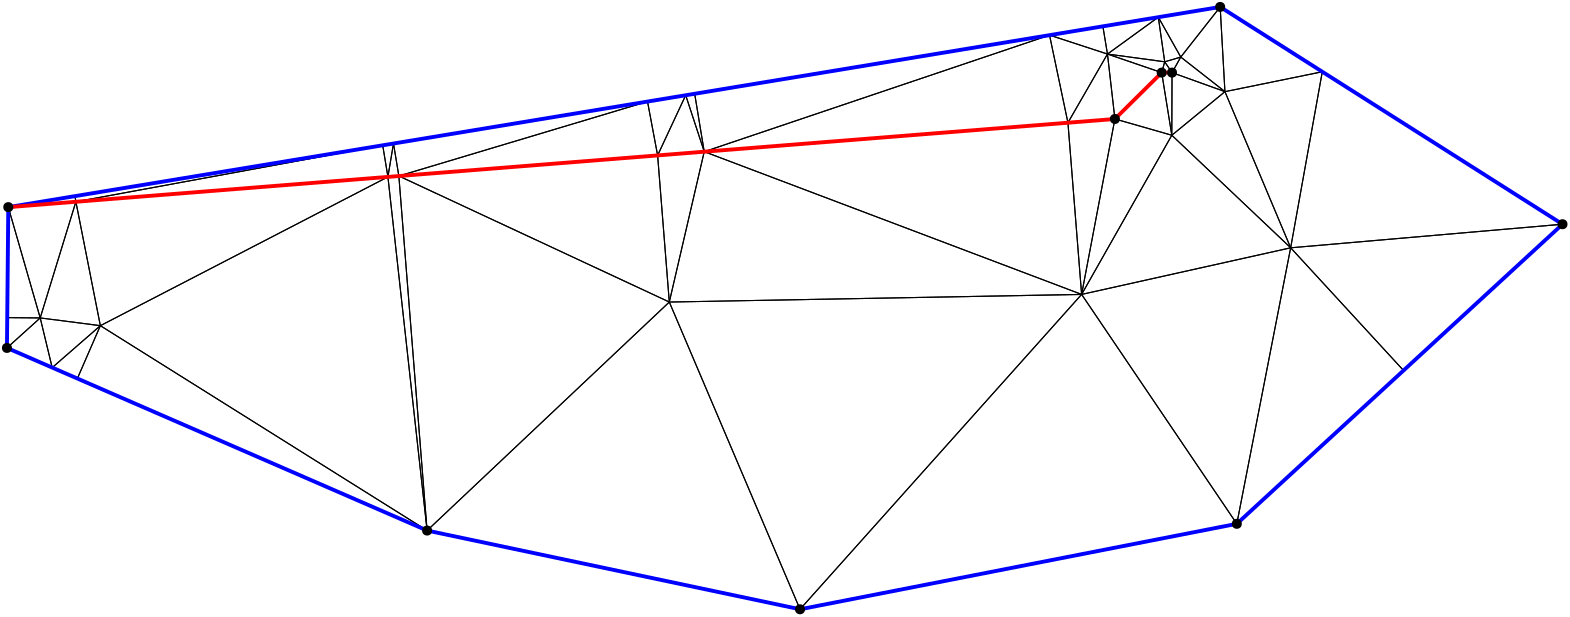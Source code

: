 <?xml version="1.0"?>
<!DOCTYPE ipe SYSTEM "ipe.dtd">
<ipe version="70218" creator="Ipe 7.2.24">
<info created="D:20221020151441" modified="D:20221020151441"/>
<ipestyle name="basic">
<symbol name="mark/disk(sx)" transformations="translations">
<path fill="sym-stroke">
0.6 0 0 0.6 0 0 e
</path>
</symbol>
<anglesize name="22.5 deg" value="22.5"/>
<anglesize name="30 deg" value="30"/>
<anglesize name="45 deg" value="45"/>
<anglesize name="60 deg" value="60"/>
<anglesize name="90 deg" value="90"/>
<arrowsize name="large" value="10"/>
<arrowsize name="small" value="5"/>
<arrowsize name="tiny" value="3"/>
<color name="blue" value="0 0 1"/>
<color name="gray" value="0.745"/>
<color name="green" value="0 1 0"/>
<color name="red" value="1 0 0"/>
<color name="pink" value="1 0.753 0.796"/>
<pen name="heavier" value="0.8"/>
<pen name="fat" value="1.4"/>
<pen name="ultrafat" value="2"/>
<gridsize name="16 pts (~6 mm)" value="16"/>
<gridsize name="32 pts (~12 mm)" value="32"/>
<gridsize name="4 pts" value="4"/>
<gridsize name="8 pts (~3 mm)" value="8"/>
<opacity name="10%" value="0.1"/>
<opacity name="25%" value="0.25"/>
<opacity name="50%" value="0.5"/>
<opacity name="75%" value="0.75"/>
<symbolsize name="large" value="5"/>
<symbolsize name="small" value="2"/>
<symbolsize name="tiny" value="1.1"/>
<textsize name="huge" value="\huge"/>
<textsize name="large" value="\large"/>
<textsize name="small" value="\small"/>
<textsize name="tiny" value="	iny"/>
<tiling name="falling" angle="-60" step="4" width="1"/>
<tiling name="rising" angle="30" step="4" width="1"/>
</ipestyle>
<page>
<layer name="hull"/>
<layer name="constraints"/>
<layer name="triangulation"/>
<layer name="obtuse"/>
<layer name="blub"/>
<layer name="problems"/>
<view layers="hull constraints triangulation obtuse blub" active="triangulation"/>
<path layer="triangulation" stroke="black">
402.881 400.415 m 
301.506 287.061 l 
</path>
<path layer="triangulation" stroke="black">
301.506 287.061 m 
458.753 317.83 l 
</path>
<path layer="triangulation" stroke="black">
458.753 317.83 m 
402.881 400.415 l 
</path>
<path layer="triangulation" stroke="black">
32.2908 374.068 m 
41.3515 370.13 l 
</path>
<path layer="triangulation" stroke="black">
41.3515 370.13 m 
49.6233 389.159 l 
</path>
<path layer="triangulation" stroke="black">
49.6233 389.159 m 
32.2908 374.068 l 
</path>
<path layer="triangulation" stroke="black">
412.186 486.944 m 
414.866 463.579 l 
</path>
<path layer="triangulation" stroke="black">
414.866 463.579 m 
431.709 480.259 l 
</path>
<path layer="triangulation" stroke="black">
431.709 480.259 m 
412.186 486.944 l 
</path>
<path layer="triangulation" stroke="black">
435.349 457.711 m 
435.433 480.259 l 
</path>
<path layer="triangulation" stroke="black">
435.433 480.259 m 
431.709 480.259 l 
</path>
<path layer="triangulation" stroke="black">
431.709 480.259 m 
435.349 457.711 l 
</path>
<path layer="triangulation" stroke="black">
478.139 417.198 m 
435.349 457.711 l 
</path>
<path layer="triangulation" stroke="black">
435.349 457.711 m 
402.881 400.415 l 
</path>
<path layer="triangulation" stroke="black">
402.881 400.415 m 
478.139 417.198 l 
</path>
<path layer="triangulation" stroke="black">
432.795 484.153 m 
431.709 480.259 l 
</path>
<path layer="triangulation" stroke="black">
431.709 480.259 m 
435.433 480.259 l 
</path>
<path layer="triangulation" stroke="black">
435.433 480.259 m 
432.795 484.153 l 
</path>
<path layer="triangulation" stroke="black">
435.349 457.711 m 
454.474 473.41 l 
</path>
<path layer="triangulation" stroke="black">
454.474 473.41 m 
435.433 480.259 l 
</path>
<path layer="triangulation" stroke="black">
435.433 480.259 m 
435.349 457.711 l 
</path>
<path layer="triangulation" stroke="black">
414.866 463.579 m 
435.349 457.711 l 
</path>
<path layer="triangulation" stroke="black">
435.349 457.711 m 
431.709 480.259 l 
</path>
<path layer="triangulation" stroke="black">
431.709 480.259 m 
414.866 463.579 l 
</path>
<path layer="triangulation" stroke="black">
27.9745 391.947 m 
32.2908 374.068 l 
</path>
<path layer="triangulation" stroke="black">
32.2908 374.068 m 
49.6233 389.159 l 
</path>
<path layer="triangulation" stroke="black">
49.6233 389.159 m 
27.9745 391.947 l 
</path>
<path layer="triangulation" stroke="black">
267.023 451.8 m 
254.449 397.669 l 
</path>
<path layer="triangulation" stroke="black">
254.449 397.669 m 
402.881 400.415 l 
</path>
<path layer="triangulation" stroke="black">
402.881 400.415 m 
267.023 451.8 l 
</path>
<path layer="triangulation" stroke="black">
40.8194 433.777 m 
49.6233 389.159 l 
</path>
<path layer="triangulation" stroke="black">
49.6233 389.159 m 
153.15 442.727 l 
</path>
<path layer="triangulation" stroke="black">
153.15 442.727 m 
40.8194 433.777 l 
</path>
<path layer="triangulation" stroke="black">
254.449 397.669 m 
157.085 443.04 l 
</path>
<path layer="triangulation" stroke="black">
157.085 443.04 m 
167.255 315.401 l 
</path>
<path layer="triangulation" stroke="black">
167.255 315.401 m 
254.449 397.669 l 
</path>
<path layer="triangulation" stroke="black">
432.795 484.153 m 
412.186 486.944 l 
</path>
<path layer="triangulation" stroke="black">
412.186 486.944 m 
431.709 480.259 l 
</path>
<path layer="triangulation" stroke="black">
431.709 480.259 m 
432.795 484.153 l 
</path>
<path layer="triangulation" stroke="black">
432.795 484.153 m 
435.433 480.259 l 
</path>
<path layer="triangulation" stroke="black">
435.433 480.259 m 
438.573 485.86 l 
</path>
<path layer="triangulation" stroke="black">
438.573 485.86 m 
432.795 484.153 l 
</path>
<path layer="triangulation" stroke="black">
430.49 500.224 m 
410.536 496.928 l 
</path>
<path layer="triangulation" stroke="black">
410.536 496.928 m 
412.186 486.944 l 
</path>
<path layer="triangulation" stroke="black">
412.186 486.944 m 
430.49 500.224 l 
</path>
<path layer="triangulation" stroke="black">
391.33 493.756 m 
397.956 462.232 l 
</path>
<path layer="triangulation" stroke="black">
397.956 462.232 m 
412.186 486.944 l 
</path>
<path layer="triangulation" stroke="black">
412.186 486.944 m 
391.33 493.756 l 
</path>
<path layer="triangulation" stroke="black">
438.573 485.86 m 
454.474 473.41 l 
</path>
<path layer="triangulation" stroke="black">
454.474 473.41 m 
452.761 503.903 l 
</path>
<path layer="triangulation" stroke="black">
452.761 503.903 m 
438.573 485.86 l 
</path>
<path layer="triangulation" stroke="black">
438.573 485.86 m 
435.433 480.259 l 
</path>
<path layer="triangulation" stroke="black">
435.433 480.259 m 
454.474 473.41 l 
</path>
<path layer="triangulation" stroke="black">
454.474 473.41 m 
438.573 485.86 l 
</path>
<path layer="triangulation" stroke="black">
412.186 486.944 m 
397.956 462.232 l 
</path>
<path layer="triangulation" stroke="black">
397.956 462.232 m 
414.866 463.579 l 
</path>
<path layer="triangulation" stroke="black">
414.866 463.579 m 
412.186 486.944 l 
</path>
<path layer="triangulation" stroke="black">
157.085 443.04 m 
155.152 454.743 l 
</path>
<path layer="triangulation" stroke="black">
155.152 454.743 m 
153.15 442.727 l 
</path>
<path layer="triangulation" stroke="black">
153.15 442.727 m 
157.085 443.04 l 
</path>
<path layer="triangulation" stroke="black">
40.8194 433.777 m 
153.15 442.727 l 
</path>
<path layer="triangulation" stroke="black">
153.15 442.727 m 
151.271 454.102 l 
</path>
<path layer="triangulation" stroke="black">
151.271 454.102 m 
40.8194 433.777 l 
</path>
<path layer="triangulation" stroke="black">
167.255 315.401 m 
153.15 442.727 l 
</path>
<path layer="triangulation" stroke="black">
153.15 442.727 m 
49.6233 389.159 l 
</path>
<path layer="triangulation" stroke="black">
49.6233 389.159 m 
167.255 315.401 l 
</path>
<path layer="triangulation" stroke="black">
27.9745 391.947 m 
49.6233 389.159 l 
</path>
<path layer="triangulation" stroke="black">
49.6233 389.159 m 
40.8194 433.777 l 
</path>
<path layer="triangulation" stroke="black">
40.8194 433.777 m 
27.9745 391.947 l 
</path>
<path layer="triangulation" stroke="black">
41.3515 370.13 m 
167.255 315.401 l 
</path>
<path layer="triangulation" stroke="black">
167.255 315.401 m 
49.6233 389.159 l 
</path>
<path layer="triangulation" stroke="black">
49.6233 389.159 m 
41.3515 370.13 l 
</path>
<path layer="triangulation" stroke="black">
16.1046 392.061 m 
27.9745 391.947 l 
</path>
<path layer="triangulation" stroke="black">
27.9745 391.947 m 
16.4858 431.838 l 
</path>
<path layer="triangulation" stroke="black">
16.4858 431.838 m 
16.1046 392.061 l 
</path>
<path layer="triangulation" stroke="black">
16 381.15 m 
32.2908 374.068 l 
</path>
<path layer="triangulation" stroke="black">
32.2908 374.068 m 
27.9745 391.947 l 
</path>
<path layer="triangulation" stroke="black">
27.9745 391.947 m 
16 381.15 l 
</path>
<path layer="triangulation" stroke="black">
16 381.15 m 
27.9745 391.947 l 
</path>
<path layer="triangulation" stroke="black">
27.9745 391.947 m 
16.1046 392.061 l 
</path>
<path layer="triangulation" stroke="black">
16.1046 392.061 m 
16 381.15 l 
</path>
<path layer="triangulation" stroke="black">
40.4848 435.802 m 
40.8194 433.777 l 
</path>
<path layer="triangulation" stroke="black">
40.8194 433.777 m 
151.271 454.102 l 
</path>
<path layer="triangulation" stroke="black">
151.271 454.102 m 
40.4848 435.802 l 
</path>
<path layer="triangulation" stroke="black">
16.4858 431.838 m 
27.9745 391.947 l 
</path>
<path layer="triangulation" stroke="black">
27.9745 391.947 m 
40.8194 433.777 l 
</path>
<path layer="triangulation" stroke="black">
40.8194 433.777 m 
16.4858 431.838 l 
</path>
<path layer="triangulation" stroke="black">
16.4858 431.838 m 
40.8194 433.777 l 
</path>
<path layer="triangulation" stroke="black">
40.8194 433.777 m 
40.4848 435.802 l 
</path>
<path layer="triangulation" stroke="black">
40.4848 435.802 m 
16.4858 431.838 l 
</path>
<path layer="triangulation" stroke="black">
151.271 454.102 m 
153.15 442.727 l 
</path>
<path layer="triangulation" stroke="black">
153.15 442.727 m 
155.152 454.743 l 
</path>
<path layer="triangulation" stroke="black">
155.152 454.743 m 
151.271 454.102 l 
</path>
<path layer="triangulation" stroke="black">
260.35 472.12 m 
246.601 469.849 l 
</path>
<path layer="triangulation" stroke="black">
246.601 469.849 m 
250.243 450.463 l 
</path>
<path layer="triangulation" stroke="black">
250.243 450.463 m 
260.35 472.12 l 
</path>
<path layer="triangulation" stroke="black">
155.152 454.743 m 
157.085 443.04 l 
</path>
<path layer="triangulation" stroke="black">
157.085 443.04 m 
246.601 469.849 l 
</path>
<path layer="triangulation" stroke="black">
246.601 469.849 m 
155.152 454.743 l 
</path>
<path layer="triangulation" stroke="black">
254.449 397.669 m 
301.506 287.061 l 
</path>
<path layer="triangulation" stroke="black">
301.506 287.061 m 
402.881 400.415 l 
</path>
<path layer="triangulation" stroke="black">
402.881 400.415 m 
254.449 397.669 l 
</path>
<path layer="triangulation" stroke="black">
167.255 315.401 m 
157.085 443.04 l 
</path>
<path layer="triangulation" stroke="black">
157.085 443.04 m 
153.15 442.727 l 
</path>
<path layer="triangulation" stroke="black">
153.15 442.727 m 
167.255 315.401 l 
</path>
<path layer="triangulation" stroke="black">
250.243 450.463 m 
246.601 469.849 l 
</path>
<path layer="triangulation" stroke="black">
246.601 469.849 m 
157.085 443.04 l 
</path>
<path layer="triangulation" stroke="black">
157.085 443.04 m 
250.243 450.463 l 
</path>
<path layer="triangulation" stroke="black">
267.023 451.8 m 
263.578 472.653 l 
</path>
<path layer="triangulation" stroke="black">
263.578 472.653 m 
260.35 472.12 l 
</path>
<path layer="triangulation" stroke="black">
260.35 472.12 m 
267.023 451.8 l 
</path>
<path layer="triangulation" stroke="black">
250.243 450.463 m 
267.023 451.8 l 
</path>
<path layer="triangulation" stroke="black">
267.023 451.8 m 
260.35 472.12 l 
</path>
<path layer="triangulation" stroke="black">
260.35 472.12 m 
250.243 450.463 l 
</path>
<path layer="triangulation" stroke="black">
267.023 451.8 m 
391.33 493.756 l 
</path>
<path layer="triangulation" stroke="black">
391.33 493.756 m 
263.578 472.653 l 
</path>
<path layer="triangulation" stroke="black">
263.578 472.653 m 
267.023 451.8 l 
</path>
<path layer="triangulation" stroke="black">
391.33 493.756 m 
412.186 486.944 l 
</path>
<path layer="triangulation" stroke="black">
412.186 486.944 m 
410.536 496.928 l 
</path>
<path layer="triangulation" stroke="black">
410.536 496.928 m 
391.33 493.756 l 
</path>
<path layer="triangulation" stroke="black">
452.761 503.903 m 
430.49 500.224 l 
</path>
<path layer="triangulation" stroke="black">
430.49 500.224 m 
438.573 485.86 l 
</path>
<path layer="triangulation" stroke="black">
438.573 485.86 m 
452.761 503.903 l 
</path>
<path layer="triangulation" stroke="black">
430.49 500.224 m 
432.795 484.153 l 
</path>
<path layer="triangulation" stroke="black">
432.795 484.153 m 
438.573 485.86 l 
</path>
<path layer="triangulation" stroke="black">
438.573 485.86 m 
430.49 500.224 l 
</path>
<path layer="triangulation" stroke="black">
430.49 500.224 m 
412.186 486.944 l 
</path>
<path layer="triangulation" stroke="black">
412.186 486.944 m 
432.795 484.153 l 
</path>
<path layer="triangulation" stroke="black">
432.795 484.153 m 
430.49 500.224 l 
</path>
<path layer="triangulation" stroke="black">
414.866 463.579 m 
402.881 400.415 l 
</path>
<path layer="triangulation" stroke="black">
402.881 400.415 m 
435.349 457.711 l 
</path>
<path layer="triangulation" stroke="black">
435.349 457.711 m 
414.866 463.579 l 
</path>
<path layer="triangulation" stroke="black">
489.524 480.57 m 
452.761 503.903 l 
</path>
<path layer="triangulation" stroke="black">
452.761 503.903 m 
454.474 473.41 l 
</path>
<path layer="triangulation" stroke="black">
454.474 473.41 m 
489.524 480.57 l 
</path>
<path layer="triangulation" stroke="black">
489.524 480.57 m 
478.139 417.198 l 
</path>
<path layer="triangulation" stroke="black">
478.139 417.198 m 
576 425.684 l 
</path>
<path layer="triangulation" stroke="black">
576 425.684 m 
489.524 480.57 l 
</path>
<path layer="triangulation" stroke="black">
489.524 480.57 m 
454.474 473.41 l 
</path>
<path layer="triangulation" stroke="black">
454.474 473.41 m 
478.139 417.198 l 
</path>
<path layer="triangulation" stroke="black">
478.139 417.198 m 
489.524 480.57 l 
</path>
<path layer="triangulation" stroke="black">
397.956 462.232 m 
402.881 400.415 l 
</path>
<path layer="triangulation" stroke="black">
402.881 400.415 m 
414.866 463.579 l 
</path>
<path layer="triangulation" stroke="black">
414.866 463.579 m 
397.956 462.232 l 
</path>
<path layer="triangulation" stroke="black">
478.139 417.198 m 
454.474 473.41 l 
</path>
<path layer="triangulation" stroke="black">
454.474 473.41 m 
435.349 457.711 l 
</path>
<path layer="triangulation" stroke="black">
435.349 457.711 m 
478.139 417.198 l 
</path>
<path layer="triangulation" stroke="black">
391.33 493.756 m 
267.023 451.8 l 
</path>
<path layer="triangulation" stroke="black">
267.023 451.8 m 
397.956 462.232 l 
</path>
<path layer="triangulation" stroke="black">
397.956 462.232 m 
391.33 493.756 l 
</path>
<path layer="triangulation" stroke="black">
250.243 450.463 m 
254.449 397.669 l 
</path>
<path layer="triangulation" stroke="black">
254.449 397.669 m 
267.023 451.8 l 
</path>
<path layer="triangulation" stroke="black">
267.023 451.8 m 
250.243 450.463 l 
</path>
<path layer="triangulation" stroke="black">
157.085 443.04 m 
254.449 397.669 l 
</path>
<path layer="triangulation" stroke="black">
254.449 397.669 m 
250.243 450.463 l 
</path>
<path layer="triangulation" stroke="black">
250.243 450.463 m 
157.085 443.04 l 
</path>
<path layer="triangulation" stroke="black">
167.255 315.401 m 
301.506 287.061 l 
</path>
<path layer="triangulation" stroke="black">
301.506 287.061 m 
254.449 397.669 l 
</path>
<path layer="triangulation" stroke="black">
254.449 397.669 m 
167.255 315.401 l 
</path>
<path layer="triangulation" stroke="black">
478.139 417.198 m 
402.881 400.415 l 
</path>
<path layer="triangulation" stroke="black">
402.881 400.415 m 
458.753 317.83 l 
</path>
<path layer="triangulation" stroke="black">
458.753 317.83 m 
478.139 417.198 l 
</path>
<path layer="triangulation" stroke="black">
397.956 462.232 m 
267.023 451.8 l 
</path>
<path layer="triangulation" stroke="black">
267.023 451.8 m 
402.881 400.415 l 
</path>
<path layer="triangulation" stroke="black">
402.881 400.415 m 
397.956 462.232 l 
</path>
<path layer="triangulation" stroke="black">
478.139 417.198 m 
518.765 373.034 l 
</path>
<path layer="triangulation" stroke="black">
518.765 373.034 m 
576 425.684 l 
</path>
<path layer="triangulation" stroke="black">
576 425.684 m 
478.139 417.198 l 
</path>
<path layer="triangulation" stroke="black">
478.139 417.198 m 
458.753 317.83 l 
</path>
<path layer="triangulation" stroke="black">
458.753 317.83 m 
518.765 373.034 l 
</path>
<path layer="triangulation" stroke="black">
518.765 373.034 m 
478.139 417.198 l 
</path>
<path layer="hull" stroke="blue" pen="fat">
16 381.15 m 
167.255 315.401 l 
</path>
<path layer="hull" stroke="blue" pen="fat">
167.255 315.401 m 
301.506 287.061 l 
</path>
<path layer="hull" stroke="blue" pen="fat">
301.506 287.061 m 
458.753 317.83 l 
</path>
<path layer="hull" stroke="blue" pen="fat">
458.753 317.83 m 
576 425.684 l 
</path>
<path layer="hull" stroke="blue" pen="fat">
576 425.684 m 
452.761 503.903 l 
</path>
<path layer="hull" stroke="blue" pen="fat">
452.761 503.903 m 
16.4858 431.838 l 
</path>
<path layer="hull" stroke="blue" pen="fat">
16.4858 431.838 m 
16 381.15 l 
</path>
<path layer="constraints" stroke="red" pen="fat">
16.4858 431.838 m 
414.866 463.579 l 
</path>
<path layer="constraints" stroke="red" pen="fat">
414.866 463.579 m 
431.709 480.259 l 
</path>
<path layer="constraints" stroke="red" pen="fat">
431.709 480.259 m 
435.433 480.259 l 
</path>
<use layer="points" name="mark/disk(sx)" pos="576 425.684" size="normal" stroke="black"/>
<use layer="points" name="mark/disk(sx)" pos="458.753 317.83" size="normal" stroke="black"/>
<use layer="points" name="mark/disk(sx)" pos="301.506 287.061" size="normal" stroke="black"/>
<use layer="points" name="mark/disk(sx)" pos="167.255 315.401" size="normal" stroke="black"/>
<use layer="points" name="mark/disk(sx)" pos="16 381.15" size="normal" stroke="black"/>
<use layer="points" name="mark/disk(sx)" pos="16.4858 431.838" size="normal" stroke="black"/>
<use layer="points" name="mark/disk(sx)" pos="414.866 463.579" size="normal" stroke="black"/>
<use layer="points" name="mark/disk(sx)" pos="431.709 480.259" size="normal" stroke="black"/>
<use layer="points" name="mark/disk(sx)" pos="435.433 480.259" size="normal" stroke="black"/>
<use layer="points" name="mark/disk(sx)" pos="452.761 503.903" size="normal" stroke="black"/>
</page>
</ipe>
